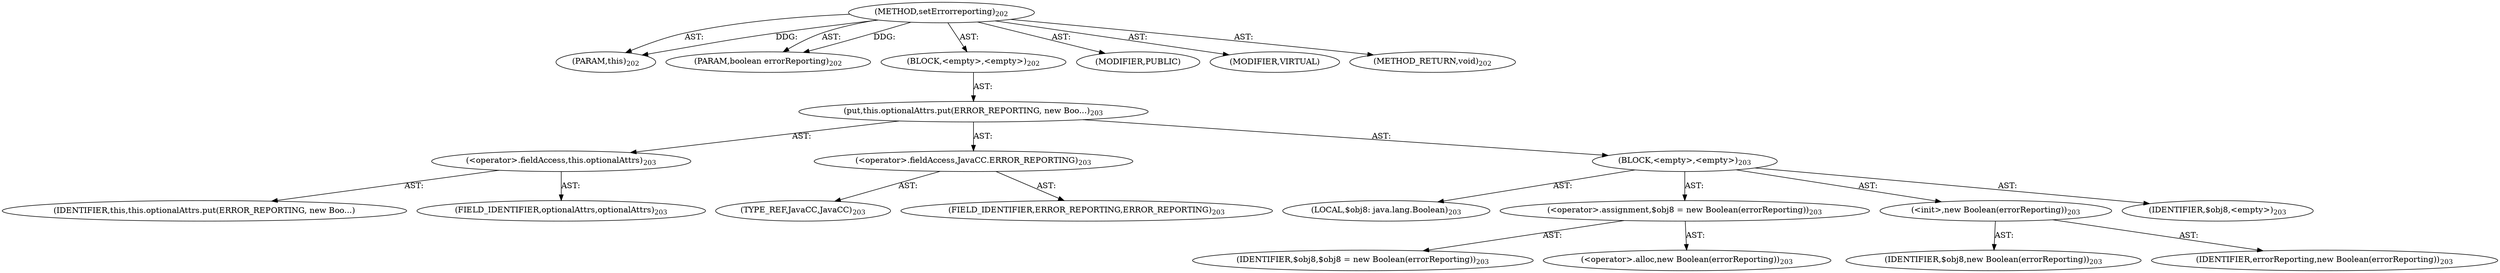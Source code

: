digraph "setErrorreporting" {  
"111669149704" [label = <(METHOD,setErrorreporting)<SUB>202</SUB>> ]
"115964117012" [label = <(PARAM,this)<SUB>202</SUB>> ]
"115964117013" [label = <(PARAM,boolean errorReporting)<SUB>202</SUB>> ]
"25769803792" [label = <(BLOCK,&lt;empty&gt;,&lt;empty&gt;)<SUB>202</SUB>> ]
"30064771120" [label = <(put,this.optionalAttrs.put(ERROR_REPORTING, new Boo...)<SUB>203</SUB>> ]
"30064771121" [label = <(&lt;operator&gt;.fieldAccess,this.optionalAttrs)<SUB>203</SUB>> ]
"68719476783" [label = <(IDENTIFIER,this,this.optionalAttrs.put(ERROR_REPORTING, new Boo...)> ]
"55834574864" [label = <(FIELD_IDENTIFIER,optionalAttrs,optionalAttrs)<SUB>203</SUB>> ]
"30064771122" [label = <(&lt;operator&gt;.fieldAccess,JavaCC.ERROR_REPORTING)<SUB>203</SUB>> ]
"180388626440" [label = <(TYPE_REF,JavaCC,JavaCC)<SUB>203</SUB>> ]
"55834574865" [label = <(FIELD_IDENTIFIER,ERROR_REPORTING,ERROR_REPORTING)<SUB>203</SUB>> ]
"25769803793" [label = <(BLOCK,&lt;empty&gt;,&lt;empty&gt;)<SUB>203</SUB>> ]
"94489280520" [label = <(LOCAL,$obj8: java.lang.Boolean)<SUB>203</SUB>> ]
"30064771123" [label = <(&lt;operator&gt;.assignment,$obj8 = new Boolean(errorReporting))<SUB>203</SUB>> ]
"68719476784" [label = <(IDENTIFIER,$obj8,$obj8 = new Boolean(errorReporting))<SUB>203</SUB>> ]
"30064771124" [label = <(&lt;operator&gt;.alloc,new Boolean(errorReporting))<SUB>203</SUB>> ]
"30064771125" [label = <(&lt;init&gt;,new Boolean(errorReporting))<SUB>203</SUB>> ]
"68719476785" [label = <(IDENTIFIER,$obj8,new Boolean(errorReporting))<SUB>203</SUB>> ]
"68719476786" [label = <(IDENTIFIER,errorReporting,new Boolean(errorReporting))<SUB>203</SUB>> ]
"68719476787" [label = <(IDENTIFIER,$obj8,&lt;empty&gt;)<SUB>203</SUB>> ]
"133143986267" [label = <(MODIFIER,PUBLIC)> ]
"133143986268" [label = <(MODIFIER,VIRTUAL)> ]
"128849018888" [label = <(METHOD_RETURN,void)<SUB>202</SUB>> ]
  "111669149704" -> "115964117012"  [ label = "AST: "] 
  "111669149704" -> "115964117013"  [ label = "AST: "] 
  "111669149704" -> "25769803792"  [ label = "AST: "] 
  "111669149704" -> "133143986267"  [ label = "AST: "] 
  "111669149704" -> "133143986268"  [ label = "AST: "] 
  "111669149704" -> "128849018888"  [ label = "AST: "] 
  "25769803792" -> "30064771120"  [ label = "AST: "] 
  "30064771120" -> "30064771121"  [ label = "AST: "] 
  "30064771120" -> "30064771122"  [ label = "AST: "] 
  "30064771120" -> "25769803793"  [ label = "AST: "] 
  "30064771121" -> "68719476783"  [ label = "AST: "] 
  "30064771121" -> "55834574864"  [ label = "AST: "] 
  "30064771122" -> "180388626440"  [ label = "AST: "] 
  "30064771122" -> "55834574865"  [ label = "AST: "] 
  "25769803793" -> "94489280520"  [ label = "AST: "] 
  "25769803793" -> "30064771123"  [ label = "AST: "] 
  "25769803793" -> "30064771125"  [ label = "AST: "] 
  "25769803793" -> "68719476787"  [ label = "AST: "] 
  "30064771123" -> "68719476784"  [ label = "AST: "] 
  "30064771123" -> "30064771124"  [ label = "AST: "] 
  "30064771125" -> "68719476785"  [ label = "AST: "] 
  "30064771125" -> "68719476786"  [ label = "AST: "] 
  "111669149704" -> "115964117012"  [ label = "DDG: "] 
  "111669149704" -> "115964117013"  [ label = "DDG: "] 
}

